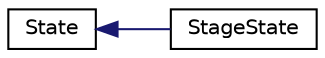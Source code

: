 digraph "Gráfico de Hierarquia de Classes"
{
  edge [fontname="Helvetica",fontsize="10",labelfontname="Helvetica",labelfontsize="10"];
  node [fontname="Helvetica",fontsize="10",shape=record];
  rankdir="LR";
  Node0 [label="State",height=0.2,width=0.4,color="black", fillcolor="white", style="filled",URL="$classState.html"];
  Node0 -> Node1 [dir="back",color="midnightblue",fontsize="10",style="solid",fontname="Helvetica"];
  Node1 [label="StageState",height=0.2,width=0.4,color="black", fillcolor="white", style="filled",URL="$classStageState.html",tooltip="Classe que herda de state que modela o estado de estágio do jogo. "];
}
